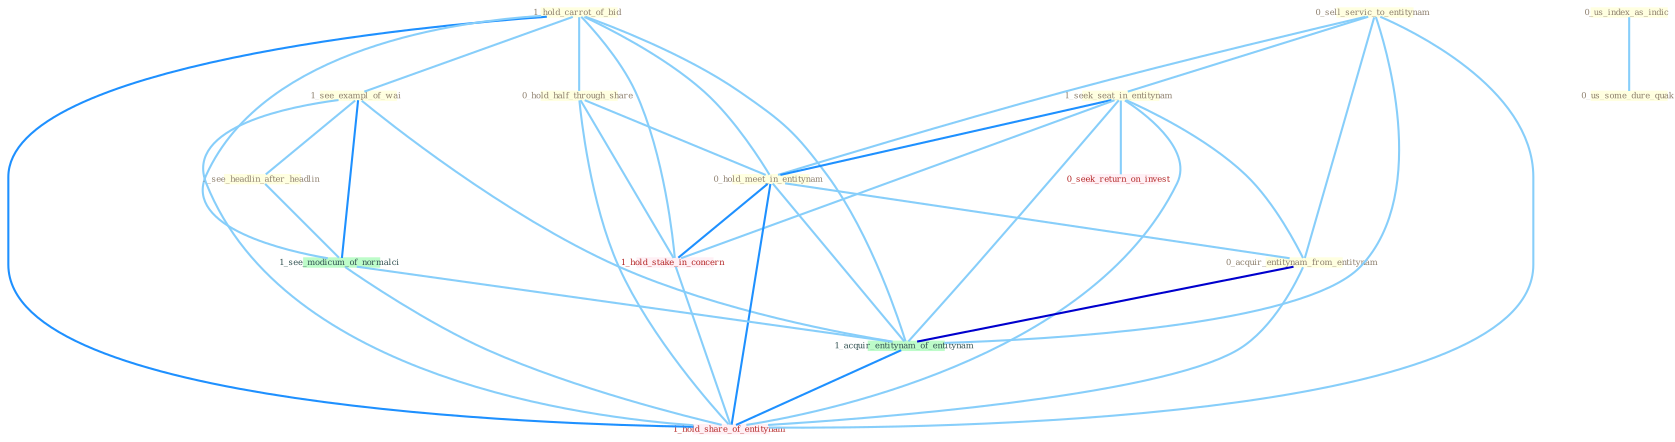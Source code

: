 Graph G{ 
    node
    [shape=polygon,style=filled,width=.5,height=.06,color="#BDFCC9",fixedsize=true,fontsize=4,
    fontcolor="#2f4f4f"];
    {node
    [color="#ffffe0", fontcolor="#8b7d6b"] "1_hold_carrot_of_bid " "0_us_index_as_indic " "0_hold_half_through_share " "0_sell_servic_to_entitynam " "1_see_exampl_of_wai " "0_us_some_dure_quak " "1_seek_seat_in_entitynam " "1_see_headlin_after_headlin " "0_hold_meet_in_entitynam " "0_acquir_entitynam_from_entitynam "}
{node [color="#fff0f5", fontcolor="#b22222"] "1_hold_stake_in_concern " "0_seek_return_on_invest " "1_hold_share_of_entitynam "}
edge [color="#B0E2FF"];

	"1_hold_carrot_of_bid " -- "0_hold_half_through_share " [w="1", color="#87cefa" ];
	"1_hold_carrot_of_bid " -- "1_see_exampl_of_wai " [w="1", color="#87cefa" ];
	"1_hold_carrot_of_bid " -- "0_hold_meet_in_entitynam " [w="1", color="#87cefa" ];
	"1_hold_carrot_of_bid " -- "1_hold_stake_in_concern " [w="1", color="#87cefa" ];
	"1_hold_carrot_of_bid " -- "1_see_modicum_of_normalci " [w="1", color="#87cefa" ];
	"1_hold_carrot_of_bid " -- "1_acquir_entitynam_of_entitynam " [w="1", color="#87cefa" ];
	"1_hold_carrot_of_bid " -- "1_hold_share_of_entitynam " [w="2", color="#1e90ff" , len=0.8];
	"0_us_index_as_indic " -- "0_us_some_dure_quak " [w="1", color="#87cefa" ];
	"0_hold_half_through_share " -- "0_hold_meet_in_entitynam " [w="1", color="#87cefa" ];
	"0_hold_half_through_share " -- "1_hold_stake_in_concern " [w="1", color="#87cefa" ];
	"0_hold_half_through_share " -- "1_hold_share_of_entitynam " [w="1", color="#87cefa" ];
	"0_sell_servic_to_entitynam " -- "1_seek_seat_in_entitynam " [w="1", color="#87cefa" ];
	"0_sell_servic_to_entitynam " -- "0_hold_meet_in_entitynam " [w="1", color="#87cefa" ];
	"0_sell_servic_to_entitynam " -- "0_acquir_entitynam_from_entitynam " [w="1", color="#87cefa" ];
	"0_sell_servic_to_entitynam " -- "1_acquir_entitynam_of_entitynam " [w="1", color="#87cefa" ];
	"0_sell_servic_to_entitynam " -- "1_hold_share_of_entitynam " [w="1", color="#87cefa" ];
	"1_see_exampl_of_wai " -- "1_see_headlin_after_headlin " [w="1", color="#87cefa" ];
	"1_see_exampl_of_wai " -- "1_see_modicum_of_normalci " [w="2", color="#1e90ff" , len=0.8];
	"1_see_exampl_of_wai " -- "1_acquir_entitynam_of_entitynam " [w="1", color="#87cefa" ];
	"1_see_exampl_of_wai " -- "1_hold_share_of_entitynam " [w="1", color="#87cefa" ];
	"1_seek_seat_in_entitynam " -- "0_hold_meet_in_entitynam " [w="2", color="#1e90ff" , len=0.8];
	"1_seek_seat_in_entitynam " -- "0_acquir_entitynam_from_entitynam " [w="1", color="#87cefa" ];
	"1_seek_seat_in_entitynam " -- "1_hold_stake_in_concern " [w="1", color="#87cefa" ];
	"1_seek_seat_in_entitynam " -- "0_seek_return_on_invest " [w="1", color="#87cefa" ];
	"1_seek_seat_in_entitynam " -- "1_acquir_entitynam_of_entitynam " [w="1", color="#87cefa" ];
	"1_seek_seat_in_entitynam " -- "1_hold_share_of_entitynam " [w="1", color="#87cefa" ];
	"1_see_headlin_after_headlin " -- "1_see_modicum_of_normalci " [w="1", color="#87cefa" ];
	"0_hold_meet_in_entitynam " -- "0_acquir_entitynam_from_entitynam " [w="1", color="#87cefa" ];
	"0_hold_meet_in_entitynam " -- "1_hold_stake_in_concern " [w="2", color="#1e90ff" , len=0.8];
	"0_hold_meet_in_entitynam " -- "1_acquir_entitynam_of_entitynam " [w="1", color="#87cefa" ];
	"0_hold_meet_in_entitynam " -- "1_hold_share_of_entitynam " [w="2", color="#1e90ff" , len=0.8];
	"0_acquir_entitynam_from_entitynam " -- "1_acquir_entitynam_of_entitynam " [w="3", color="#0000cd" , len=0.6];
	"0_acquir_entitynam_from_entitynam " -- "1_hold_share_of_entitynam " [w="1", color="#87cefa" ];
	"1_hold_stake_in_concern " -- "1_hold_share_of_entitynam " [w="1", color="#87cefa" ];
	"1_see_modicum_of_normalci " -- "1_acquir_entitynam_of_entitynam " [w="1", color="#87cefa" ];
	"1_see_modicum_of_normalci " -- "1_hold_share_of_entitynam " [w="1", color="#87cefa" ];
	"1_acquir_entitynam_of_entitynam " -- "1_hold_share_of_entitynam " [w="2", color="#1e90ff" , len=0.8];
}